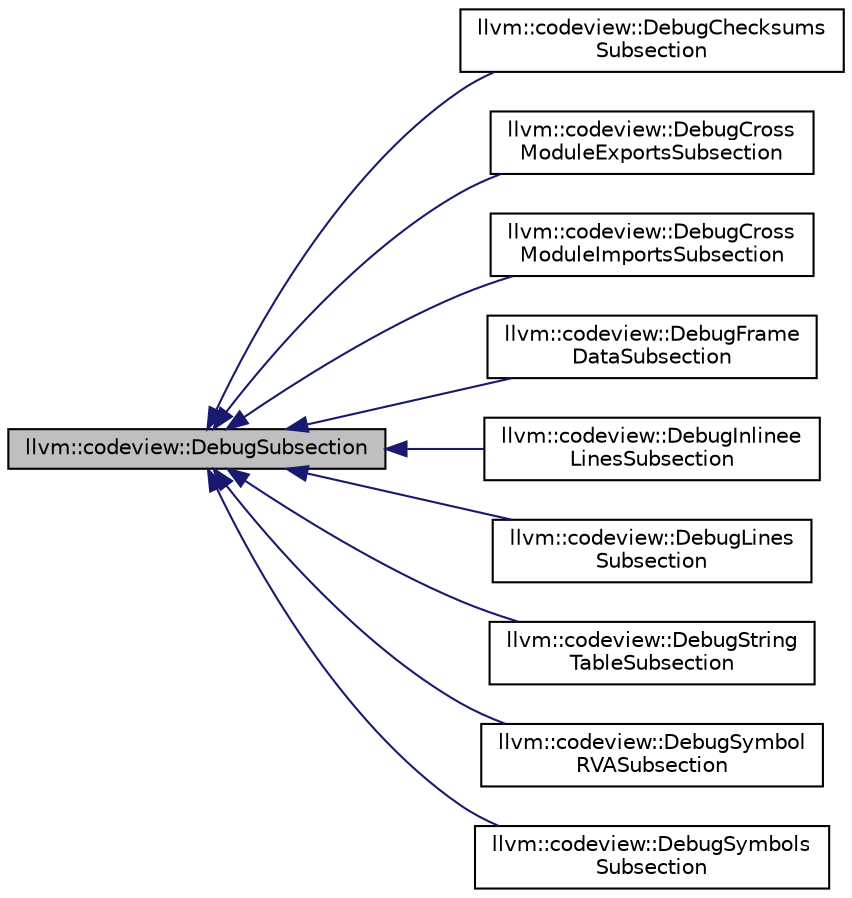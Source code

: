 digraph "llvm::codeview::DebugSubsection"
{
 // LATEX_PDF_SIZE
  bgcolor="transparent";
  edge [fontname="Helvetica",fontsize="10",labelfontname="Helvetica",labelfontsize="10"];
  node [fontname="Helvetica",fontsize="10",shape=record];
  rankdir="LR";
  Node1 [label="llvm::codeview::DebugSubsection",height=0.2,width=0.4,color="black", fillcolor="grey75", style="filled", fontcolor="black",tooltip=" "];
  Node1 -> Node2 [dir="back",color="midnightblue",fontsize="10",style="solid",fontname="Helvetica"];
  Node2 [label="llvm::codeview::DebugChecksums\lSubsection",height=0.2,width=0.4,color="black",URL="$classllvm_1_1codeview_1_1DebugChecksumsSubsection.html",tooltip=" "];
  Node1 -> Node3 [dir="back",color="midnightblue",fontsize="10",style="solid",fontname="Helvetica"];
  Node3 [label="llvm::codeview::DebugCross\lModuleExportsSubsection",height=0.2,width=0.4,color="black",URL="$classllvm_1_1codeview_1_1DebugCrossModuleExportsSubsection.html",tooltip=" "];
  Node1 -> Node4 [dir="back",color="midnightblue",fontsize="10",style="solid",fontname="Helvetica"];
  Node4 [label="llvm::codeview::DebugCross\lModuleImportsSubsection",height=0.2,width=0.4,color="black",URL="$classllvm_1_1codeview_1_1DebugCrossModuleImportsSubsection.html",tooltip=" "];
  Node1 -> Node5 [dir="back",color="midnightblue",fontsize="10",style="solid",fontname="Helvetica"];
  Node5 [label="llvm::codeview::DebugFrame\lDataSubsection",height=0.2,width=0.4,color="black",URL="$classllvm_1_1codeview_1_1DebugFrameDataSubsection.html",tooltip=" "];
  Node1 -> Node6 [dir="back",color="midnightblue",fontsize="10",style="solid",fontname="Helvetica"];
  Node6 [label="llvm::codeview::DebugInlinee\lLinesSubsection",height=0.2,width=0.4,color="black",URL="$classllvm_1_1codeview_1_1DebugInlineeLinesSubsection.html",tooltip=" "];
  Node1 -> Node7 [dir="back",color="midnightblue",fontsize="10",style="solid",fontname="Helvetica"];
  Node7 [label="llvm::codeview::DebugLines\lSubsection",height=0.2,width=0.4,color="black",URL="$classllvm_1_1codeview_1_1DebugLinesSubsection.html",tooltip=" "];
  Node1 -> Node8 [dir="back",color="midnightblue",fontsize="10",style="solid",fontname="Helvetica"];
  Node8 [label="llvm::codeview::DebugString\lTableSubsection",height=0.2,width=0.4,color="black",URL="$classllvm_1_1codeview_1_1DebugStringTableSubsection.html",tooltip="Represents a read-write view of a CodeView string table."];
  Node1 -> Node9 [dir="back",color="midnightblue",fontsize="10",style="solid",fontname="Helvetica"];
  Node9 [label="llvm::codeview::DebugSymbol\lRVASubsection",height=0.2,width=0.4,color="black",URL="$classllvm_1_1codeview_1_1DebugSymbolRVASubsection.html",tooltip=" "];
  Node1 -> Node10 [dir="back",color="midnightblue",fontsize="10",style="solid",fontname="Helvetica"];
  Node10 [label="llvm::codeview::DebugSymbols\lSubsection",height=0.2,width=0.4,color="black",URL="$classllvm_1_1codeview_1_1DebugSymbolsSubsection.html",tooltip=" "];
}
